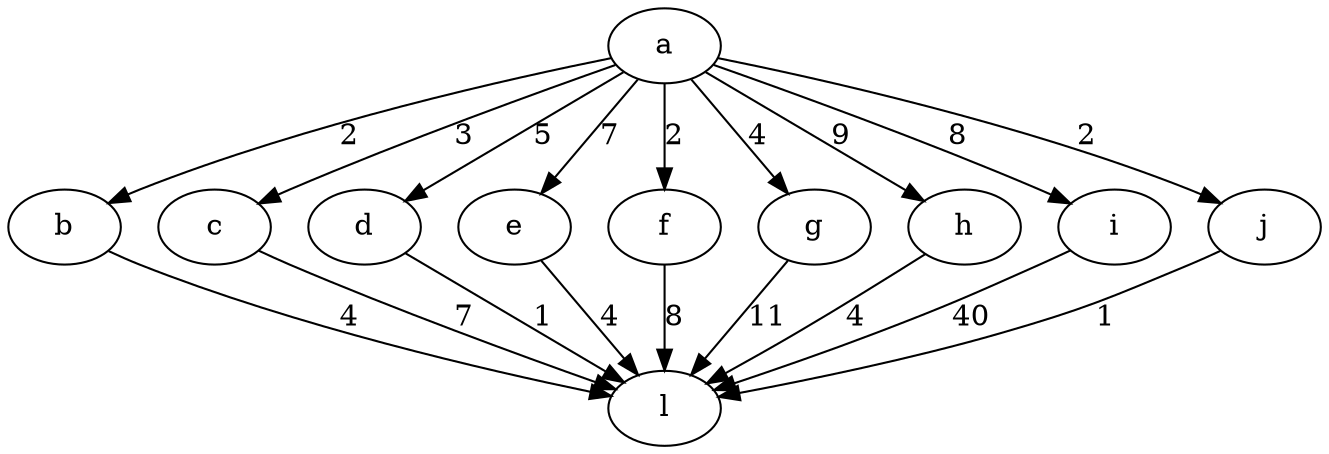 digraph {
a	[Weight=2];
b	[Weight=5];
c	[Weight=6];
d	[Weight=3];
e	[Weight=3];
f	[Weight=6];
g	[Weight=6];
h	[Weight=1];
i	[Weight=4];
l	[Weight=1];
j	[Weight=3];
a -> b[label=2,Weight=2];
a -> c[label=3,Weight=3];
a -> d[label=5,Weight=5];
a -> e[label=7,Weight=7];
a -> f[label=2,Weight=2];
a -> g[label=4,Weight=4];
a -> h[label=9,Weight=9];
a -> i[label=8,Weight=8];
a -> j[label=2,Weight=2];
b -> l[label=4,Weight=4];
c -> l[label=7,Weight=7];
d -> l[label=1,Weight=1];
e -> l[label=4,Weight=4];
f -> l[label=8,Weight=8];
g -> l[label=11,Weight=11];
h -> l[label=4,Weight=4];
i -> l[label=40,Weight=40];
j -> l[label=1,Weight=1];
}